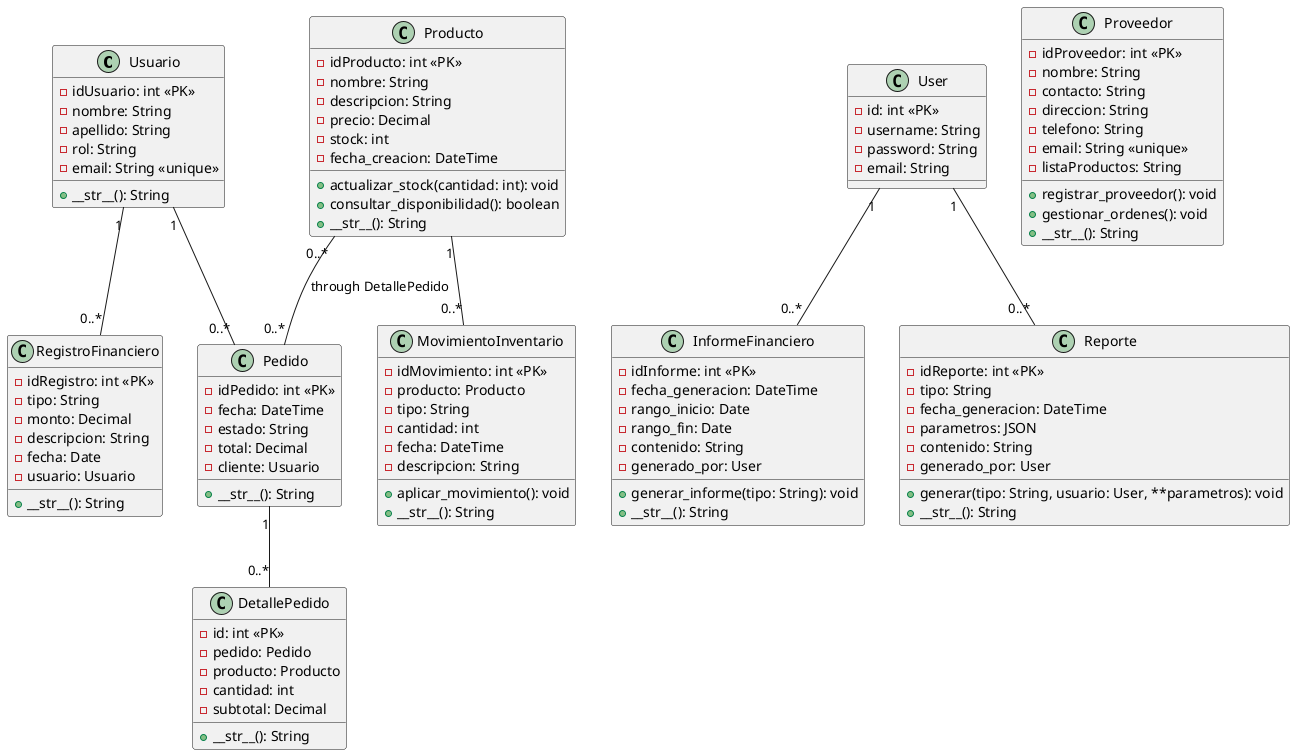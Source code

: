 @startuml
' Clases
class Usuario {
  -idUsuario: int <<PK>>
  -nombre: String
  -apellido: String
  -rol: String
  -email: String <<unique>>
  +__str__(): String
}

class User {
  -id: int <<PK>>
  -username: String
  -password: String
  -email: String
}

class RegistroFinanciero {
  -idRegistro: int <<PK>>
  -tipo: String
  -monto: Decimal
  -descripcion: String
  -fecha: Date
  -usuario: Usuario
  +__str__(): String
}

class InformeFinanciero {
  -idInforme: int <<PK>>
  -fecha_generacion: DateTime
  -rango_inicio: Date
  -rango_fin: Date
  -contenido: String
  -generado_por: User
  +generar_informe(tipo: String): void
  +__str__(): String
}

class Producto {
  -idProducto: int <<PK>>
  -nombre: String
  -descripcion: String
  -precio: Decimal
  -stock: int
  -fecha_creacion: DateTime
  +actualizar_stock(cantidad: int): void
  +consultar_disponibilidad(): boolean
  +__str__(): String
}

class MovimientoInventario {
  -idMovimiento: int <<PK>>
  -producto: Producto
  -tipo: String
  -cantidad: int
  -fecha: DateTime
  -descripcion: String
  +aplicar_movimiento(): void
  +__str__(): String
}

class Pedido {
  -idPedido: int <<PK>>
  -fecha: DateTime
  -estado: String
  -total: Decimal
  -cliente: Usuario
  +__str__(): String
}

class DetallePedido {
  -id: int <<PK>>
  -pedido: Pedido
  -producto: Producto
  -cantidad: int
  -subtotal: Decimal
  +__str__(): String
}

class Proveedor {
  -idProveedor: int <<PK>>
  -nombre: String
  -contacto: String
  -direccion: String
  -telefono: String
  -email: String <<unique>>
  -listaProductos: String
  +registrar_proveedor(): void
  +gestionar_ordenes(): void
  +__str__(): String
}

class Reporte {
  -idReporte: int <<PK>>
  -tipo: String
  -fecha_generacion: DateTime
  -parametros: JSON
  -contenido: String
  -generado_por: User
  +generar(tipo: String, usuario: User, **parametros): void
  +__str__(): String
}

' Relaciones
Usuario "1" -- "0..*" RegistroFinanciero
User "1" -- "0..*" InformeFinanciero
Usuario "1" -- "0..*" Pedido
Producto "1" -- "0..*" MovimientoInventario
Pedido "1" -- "0..*" DetallePedido
Producto "0..*" -- "0..*" Pedido : through DetallePedido
User "1" -- "0..*" Reporte

@enduml